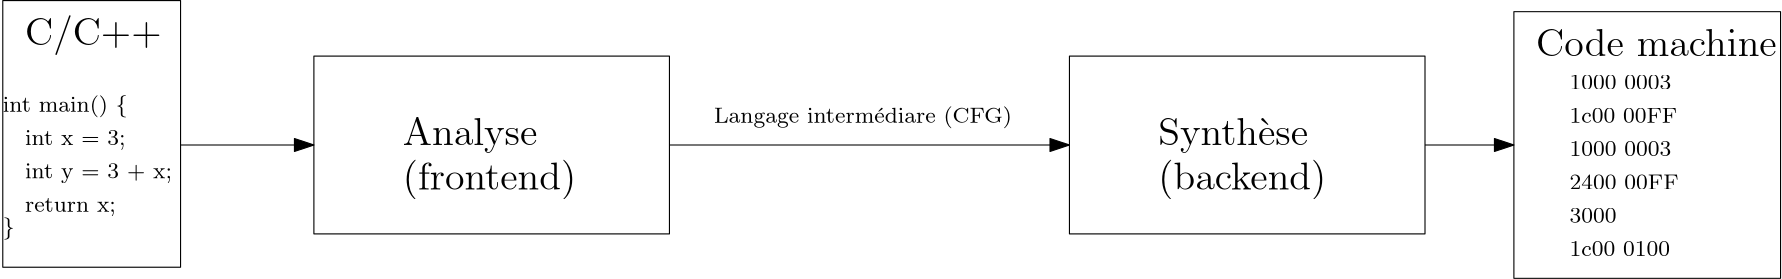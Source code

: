 <?xml version="1.0"?>
<!DOCTYPE ipe SYSTEM "ipe.dtd">
<ipe version="70107" creator="Ipe 7.1.8">
<info created="D:20150827151033" modified="D:20150827152111"/>
<ipestyle name="basic">
<symbol name="arrow/arc(spx)">
<path stroke="sym-stroke" fill="sym-stroke" pen="sym-pen">
0 0 m
-1 0.333 l
-1 -0.333 l
h
</path>
</symbol>
<symbol name="arrow/farc(spx)">
<path stroke="sym-stroke" fill="white" pen="sym-pen">
0 0 m
-1 0.333 l
-1 -0.333 l
h
</path>
</symbol>
<symbol name="arrow/ptarc(spx)">
<path stroke="sym-stroke" fill="sym-stroke" pen="sym-pen">
0 0 m
-1 0.333 l
-0.8 0 l
-1 -0.333 l
h
</path>
</symbol>
<symbol name="arrow/fptarc(spx)">
<path stroke="sym-stroke" fill="white" pen="sym-pen">
0 0 m
-1 0.333 l
-0.8 0 l
-1 -0.333 l
h
</path>
</symbol>
<symbol name="mark/circle(sx)" transformations="translations">
<path fill="sym-stroke">
0.6 0 0 0.6 0 0 e
0.4 0 0 0.4 0 0 e
</path>
</symbol>
<symbol name="mark/disk(sx)" transformations="translations">
<path fill="sym-stroke">
0.6 0 0 0.6 0 0 e
</path>
</symbol>
<symbol name="mark/fdisk(sfx)" transformations="translations">
<group>
<path fill="sym-fill">
0.5 0 0 0.5 0 0 e
</path>
<path fill="sym-stroke" fillrule="eofill">
0.6 0 0 0.6 0 0 e
0.4 0 0 0.4 0 0 e
</path>
</group>
</symbol>
<symbol name="mark/box(sx)" transformations="translations">
<path fill="sym-stroke" fillrule="eofill">
-0.6 -0.6 m
0.6 -0.6 l
0.6 0.6 l
-0.6 0.6 l
h
-0.4 -0.4 m
0.4 -0.4 l
0.4 0.4 l
-0.4 0.4 l
h
</path>
</symbol>
<symbol name="mark/square(sx)" transformations="translations">
<path fill="sym-stroke">
-0.6 -0.6 m
0.6 -0.6 l
0.6 0.6 l
-0.6 0.6 l
h
</path>
</symbol>
<symbol name="mark/fsquare(sfx)" transformations="translations">
<group>
<path fill="sym-fill">
-0.5 -0.5 m
0.5 -0.5 l
0.5 0.5 l
-0.5 0.5 l
h
</path>
<path fill="sym-stroke" fillrule="eofill">
-0.6 -0.6 m
0.6 -0.6 l
0.6 0.6 l
-0.6 0.6 l
h
-0.4 -0.4 m
0.4 -0.4 l
0.4 0.4 l
-0.4 0.4 l
h
</path>
</group>
</symbol>
<symbol name="mark/cross(sx)" transformations="translations">
<group>
<path fill="sym-stroke">
-0.43 -0.57 m
0.57 0.43 l
0.43 0.57 l
-0.57 -0.43 l
h
</path>
<path fill="sym-stroke">
-0.43 0.57 m
0.57 -0.43 l
0.43 -0.57 l
-0.57 0.43 l
h
</path>
</group>
</symbol>
<symbol name="arrow/fnormal(spx)">
<path stroke="sym-stroke" fill="white" pen="sym-pen">
0 0 m
-1 0.333 l
-1 -0.333 l
h
</path>
</symbol>
<symbol name="arrow/pointed(spx)">
<path stroke="sym-stroke" fill="sym-stroke" pen="sym-pen">
0 0 m
-1 0.333 l
-0.8 0 l
-1 -0.333 l
h
</path>
</symbol>
<symbol name="arrow/fpointed(spx)">
<path stroke="sym-stroke" fill="white" pen="sym-pen">
0 0 m
-1 0.333 l
-0.8 0 l
-1 -0.333 l
h
</path>
</symbol>
<symbol name="arrow/linear(spx)">
<path stroke="sym-stroke" pen="sym-pen">
-1 0.333 m
0 0 l
-1 -0.333 l
</path>
</symbol>
<symbol name="arrow/fdouble(spx)">
<path stroke="sym-stroke" fill="white" pen="sym-pen">
0 0 m
-1 0.333 l
-1 -0.333 l
h
-1 0 m
-2 0.333 l
-2 -0.333 l
h
</path>
</symbol>
<symbol name="arrow/double(spx)">
<path stroke="sym-stroke" fill="sym-stroke" pen="sym-pen">
0 0 m
-1 0.333 l
-1 -0.333 l
h
-1 0 m
-2 0.333 l
-2 -0.333 l
h
</path>
</symbol>
<pen name="heavier" value="0.8"/>
<pen name="fat" value="1.2"/>
<pen name="ultrafat" value="2"/>
<symbolsize name="large" value="5"/>
<symbolsize name="small" value="2"/>
<symbolsize name="tiny" value="1.1"/>
<arrowsize name="large" value="10"/>
<arrowsize name="small" value="5"/>
<arrowsize name="tiny" value="3"/>
<color name="red" value="1 0 0"/>
<color name="green" value="0 1 0"/>
<color name="blue" value="0 0 1"/>
<color name="yellow" value="1 1 0"/>
<color name="orange" value="1 0.647 0"/>
<color name="gold" value="1 0.843 0"/>
<color name="purple" value="0.627 0.125 0.941"/>
<color name="gray" value="0.745"/>
<color name="brown" value="0.647 0.165 0.165"/>
<color name="navy" value="0 0 0.502"/>
<color name="pink" value="1 0.753 0.796"/>
<color name="seagreen" value="0.18 0.545 0.341"/>
<color name="turquoise" value="0.251 0.878 0.816"/>
<color name="violet" value="0.933 0.51 0.933"/>
<color name="darkblue" value="0 0 0.545"/>
<color name="darkcyan" value="0 0.545 0.545"/>
<color name="darkgray" value="0.663"/>
<color name="darkgreen" value="0 0.392 0"/>
<color name="darkmagenta" value="0.545 0 0.545"/>
<color name="darkorange" value="1 0.549 0"/>
<color name="darkred" value="0.545 0 0"/>
<color name="lightblue" value="0.678 0.847 0.902"/>
<color name="lightcyan" value="0.878 1 1"/>
<color name="lightgray" value="0.827"/>
<color name="lightgreen" value="0.565 0.933 0.565"/>
<color name="lightyellow" value="1 1 0.878"/>
<dashstyle name="dashed" value="[4] 0"/>
<dashstyle name="dotted" value="[1 3] 0"/>
<dashstyle name="dash dotted" value="[4 2 1 2] 0"/>
<dashstyle name="dash dot dotted" value="[4 2 1 2 1 2] 0"/>
<textsize name="large" value="\large"/>
<textsize name="Large" value="\Large"/>
<textsize name="LARGE" value="\LARGE"/>
<textsize name="huge" value="\huge"/>
<textsize name="Huge" value="\Huge"/>
<textsize name="small" value="\small"/>
<textsize name="footnote" value="\footnotesize"/>
<textsize name="tiny" value="\tiny"/>
<textstyle name="center" begin="\begin{center}" end="\end{center}"/>
<textstyle name="itemize" begin="\begin{itemize}" end="\end{itemize}"/>
<textstyle name="item" begin="\begin{itemize}\item{}" end="\end{itemize}"/>
<gridsize name="4 pts" value="4"/>
<gridsize name="8 pts (~3 mm)" value="8"/>
<gridsize name="16 pts (~6 mm)" value="16"/>
<gridsize name="32 pts (~12 mm)" value="32"/>
<gridsize name="10 pts (~3.5 mm)" value="10"/>
<gridsize name="20 pts (~7 mm)" value="20"/>
<gridsize name="14 pts (~5 mm)" value="14"/>
<gridsize name="28 pts (~10 mm)" value="28"/>
<gridsize name="56 pts (~20 mm)" value="56"/>
<anglesize name="90 deg" value="90"/>
<anglesize name="60 deg" value="60"/>
<anglesize name="45 deg" value="45"/>
<anglesize name="30 deg" value="30"/>
<anglesize name="22.5 deg" value="22.5"/>
<tiling name="falling" angle="-60" step="4" width="1"/>
<tiling name="rising" angle="30" step="4" width="1"/>
</ipestyle>
<ipestyle name="bigpaper">
<layout paper="10000 6000" origin="0 0" frame="10000 6000"/>
<titlestyle pos="10 10" size="LARGE" color="title"  valign="baseline"/>
</ipestyle>
<page>
<layer name="alpha"/>
<view layers="alpha" active="alpha"/>
<path layer="alpha" stroke="black">
128 768 m
128 704 l
256 704 l
256 768 l
h
</path>
<text transformations="translations" pos="160 736" stroke="black" type="label" width="48.458" height="9.962" depth="2.79" valign="baseline" size="Large">Analyse</text>
<text transformations="translations" pos="160 720" stroke="black" type="label" width="62.432" height="10.756" depth="3.59" valign="baseline" size="Large">(frontend)</text>
<path matrix="1 0 0 1 272 0" stroke="black">
128 768 m
128 704 l
256 704 l
256 768 l
h
</path>
<text matrix="1 0 0 1 272 0" transformations="translations" pos="160 736" stroke="black" type="label" width="53.925" height="9.962" depth="2.79" valign="baseline" size="Large">Synth{\`e}se</text>
<text matrix="1 0 0 1 272 0" transformations="translations" pos="160 720" stroke="black" type="label" width="60.481" height="10.756" depth="3.59" valign="baseline" size="Large">(backend)</text>
<path stroke="black" arrow="normal/normal">
80 736 m
128 736 l
</path>
<path stroke="black" arrow="normal/normal">
256 736 m
400 736 l
</path>
<path stroke="black" arrow="normal/normal">
528 736 m
560 736 l
</path>
<path matrix="1 0 0 1 0 -12" stroke="black">
16 800 m
16 704 l
80 704 l
80 800 l
h
</path>
<text matrix="1 0 0 1 -8 -12" transformations="translations" pos="32 784" stroke="black" type="label" width="49.165" height="10.756" depth="3.59" valign="baseline" size="Large">C/C++</text>
<text matrix="1 0 0 1 -4 -16" transformations="translations" pos="28 752" stroke="black" type="label" width="36.226" height="5.345" depth="1.55" valign="baseline" size="footnote">int x = 3;</text>
<text matrix="1 0 0 1 -4 -8" transformations="translations" pos="28 732" stroke="black" type="label" width="52.927" height="5.345" depth="1.55" valign="baseline" size="footnote">int y = 3 + x;</text>
<text matrix="1 0 0 1 -8 0" transformations="translations" pos="32 712" stroke="black" type="label" width="32.711" height="4.902" depth="1.55" valign="baseline" size="footnote">return x;</text>
<text matrix="1 0 0 1 -4 -12" transformations="translations" pos="20 760" stroke="black" type="label" width="44.929" height="5.98" depth="1.99" valign="baseline" size="footnote">int main() \{</text>
<text matrix="1 0 0 1 -4 -12" transformations="translations" pos="20 716" stroke="black" type="label" width="4.234" height="5.98" depth="1.99" valign="baseline" size="footnote">\}</text>
<path stroke="black">
560 784 m
560 688 l
656 688 l
656 784 l
h
</path>
<text matrix="1 0 0 1 536 -16" transformations="translations" pos="32 784" stroke="black" type="label" width="86.624" height="9.963" depth="0" valign="baseline" size="Large">Code machine</text>
<text matrix="1 0 0 1 552 -8" transformations="translations" pos="28 752" stroke="black" type="label" width="38.805" height="5.446" depth="0" valign="baseline" size="footnote">1c00 00FF</text>
<text matrix="1 0 0 1 552 0" transformations="translations" pos="28 732" stroke="black" type="label" width="36.696" height="5.136" depth="0" valign="baseline" size="footnote">1000 0003</text>
<text matrix="1 0 0 1 548 8" transformations="translations" pos="32 712" stroke="black" type="label" width="39.276" height="5.446" depth="0" valign="baseline" size="footnote">2400 00FF</text>
<text matrix="1 0 0 1 560 -4" transformations="translations" pos="20 760" stroke="black" type="label" width="39.519" height="5.136" depth="0" valign="baseline" size="footnote">1000 0003
</text>
<text matrix="1 0 0 1 548 -4" transformations="translations" pos="32 712" stroke="black" type="label" width="16.937" height="5.136" depth="0" valign="baseline" size="footnote">3000</text>
<text matrix="1 0 0 1 548 -16" transformations="translations" pos="32 712" stroke="black" type="label" width="36.226" height="5.136" depth="0" valign="baseline" size="footnote">1c00 0100</text>
<text matrix="1 0 0 1 -24 -8" transformations="translations" pos="296 752" stroke="black" type="label" width="107.328" height="5.98" depth="1.99" valign="baseline" size="footnote">Langage interm{\&apos;e}diare (CFG)</text>
</page>
</ipe>
